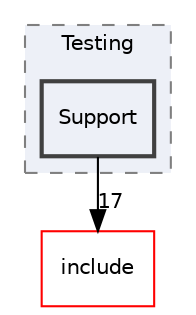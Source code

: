digraph "lib/Testing/Support"
{
 // LATEX_PDF_SIZE
  bgcolor="transparent";
  edge [fontname="Helvetica",fontsize="10",labelfontname="Helvetica",labelfontsize="10"];
  node [fontname="Helvetica",fontsize="10",shape="box"];
  compound=true
  subgraph clusterdir_0f433407364729c9f0db372bf61d54a3 {
    graph [ bgcolor="#edf0f7", pencolor="grey50", style="filled,dashed,", label="Testing", fontname="Helvetica", fontsize="10", URL="dir_0f433407364729c9f0db372bf61d54a3.html"]
  dir_1e40e51cae1a7d18fca7f7634a69dda6 [label="Support", style="filled,bold,", fillcolor="#edf0f7", color="grey25", URL="dir_1e40e51cae1a7d18fca7f7634a69dda6.html"];
  }
  dir_d44c64559bbebec7f509842c48db8b23 [label="include", style="", fillcolor="#edf0f7", color="red", URL="dir_d44c64559bbebec7f509842c48db8b23.html"];
  dir_1e40e51cae1a7d18fca7f7634a69dda6->dir_d44c64559bbebec7f509842c48db8b23 [headlabel="17", labeldistance=1.5 headhref="dir_000185_000082.html"];
}
